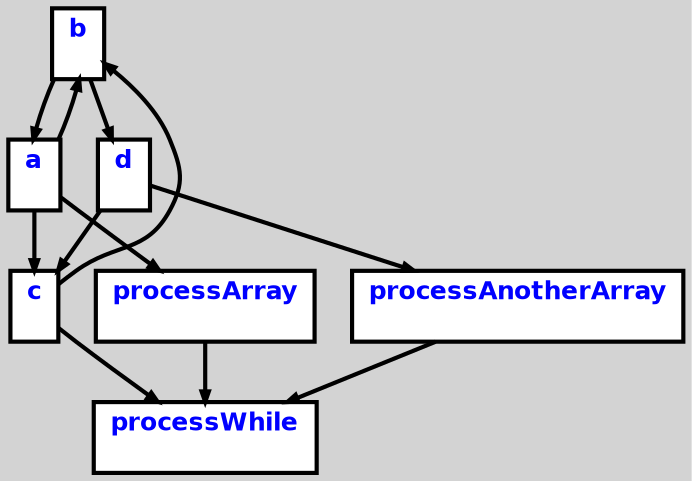 digraph G {
ordering=out;
ranksep=.4;
bgcolor="lightgrey";  node [shape=box, fixedsize=false, fontsize=12, fontname="Helvetica-bold", fontcolor="blue"
width=.25, height=.25, color="black", fillcolor="white", style="filled, solid, bold"];

edge [arrowsize=.5, color="black", style="bold"]
    n000011CED78A2120 [label="b\n "]
    n000011CED78A2120 -> n000011CED78A4B20
    n000011CED78A2120 -> n000011CED78A23C0
    n000011CED78A23C0 [label="d\n "]
    n000011CED78A23C0 -> n000011CED78A52A0
    n000011CED78A23C0 -> n000011CED78A2AE0
    n000011CED78A2AE0 [label="processAnotherArray\n "]
    n000011CED78A2AE0 -> n000011CED78A5540
    n000011CED78A4B20 [label="a\n "]
    n000011CED78A4B20 -> n000011CED78A2120
    n000011CED78A4B20 -> n000011CED78A52A0
    n000011CED78A4B20 -> n000011CED78A58A0
    n000011CED78A52A0 [label="c\n "]
    n000011CED78A52A0 -> n000011CED78A2120
    n000011CED78A52A0 -> n000011CED78A5540
    n000011CED78A5540 [label="processWhile\n "]
    n000011CED78A58A0 [label="processArray\n "]
    n000011CED78A58A0 -> n000011CED78A5540
}
